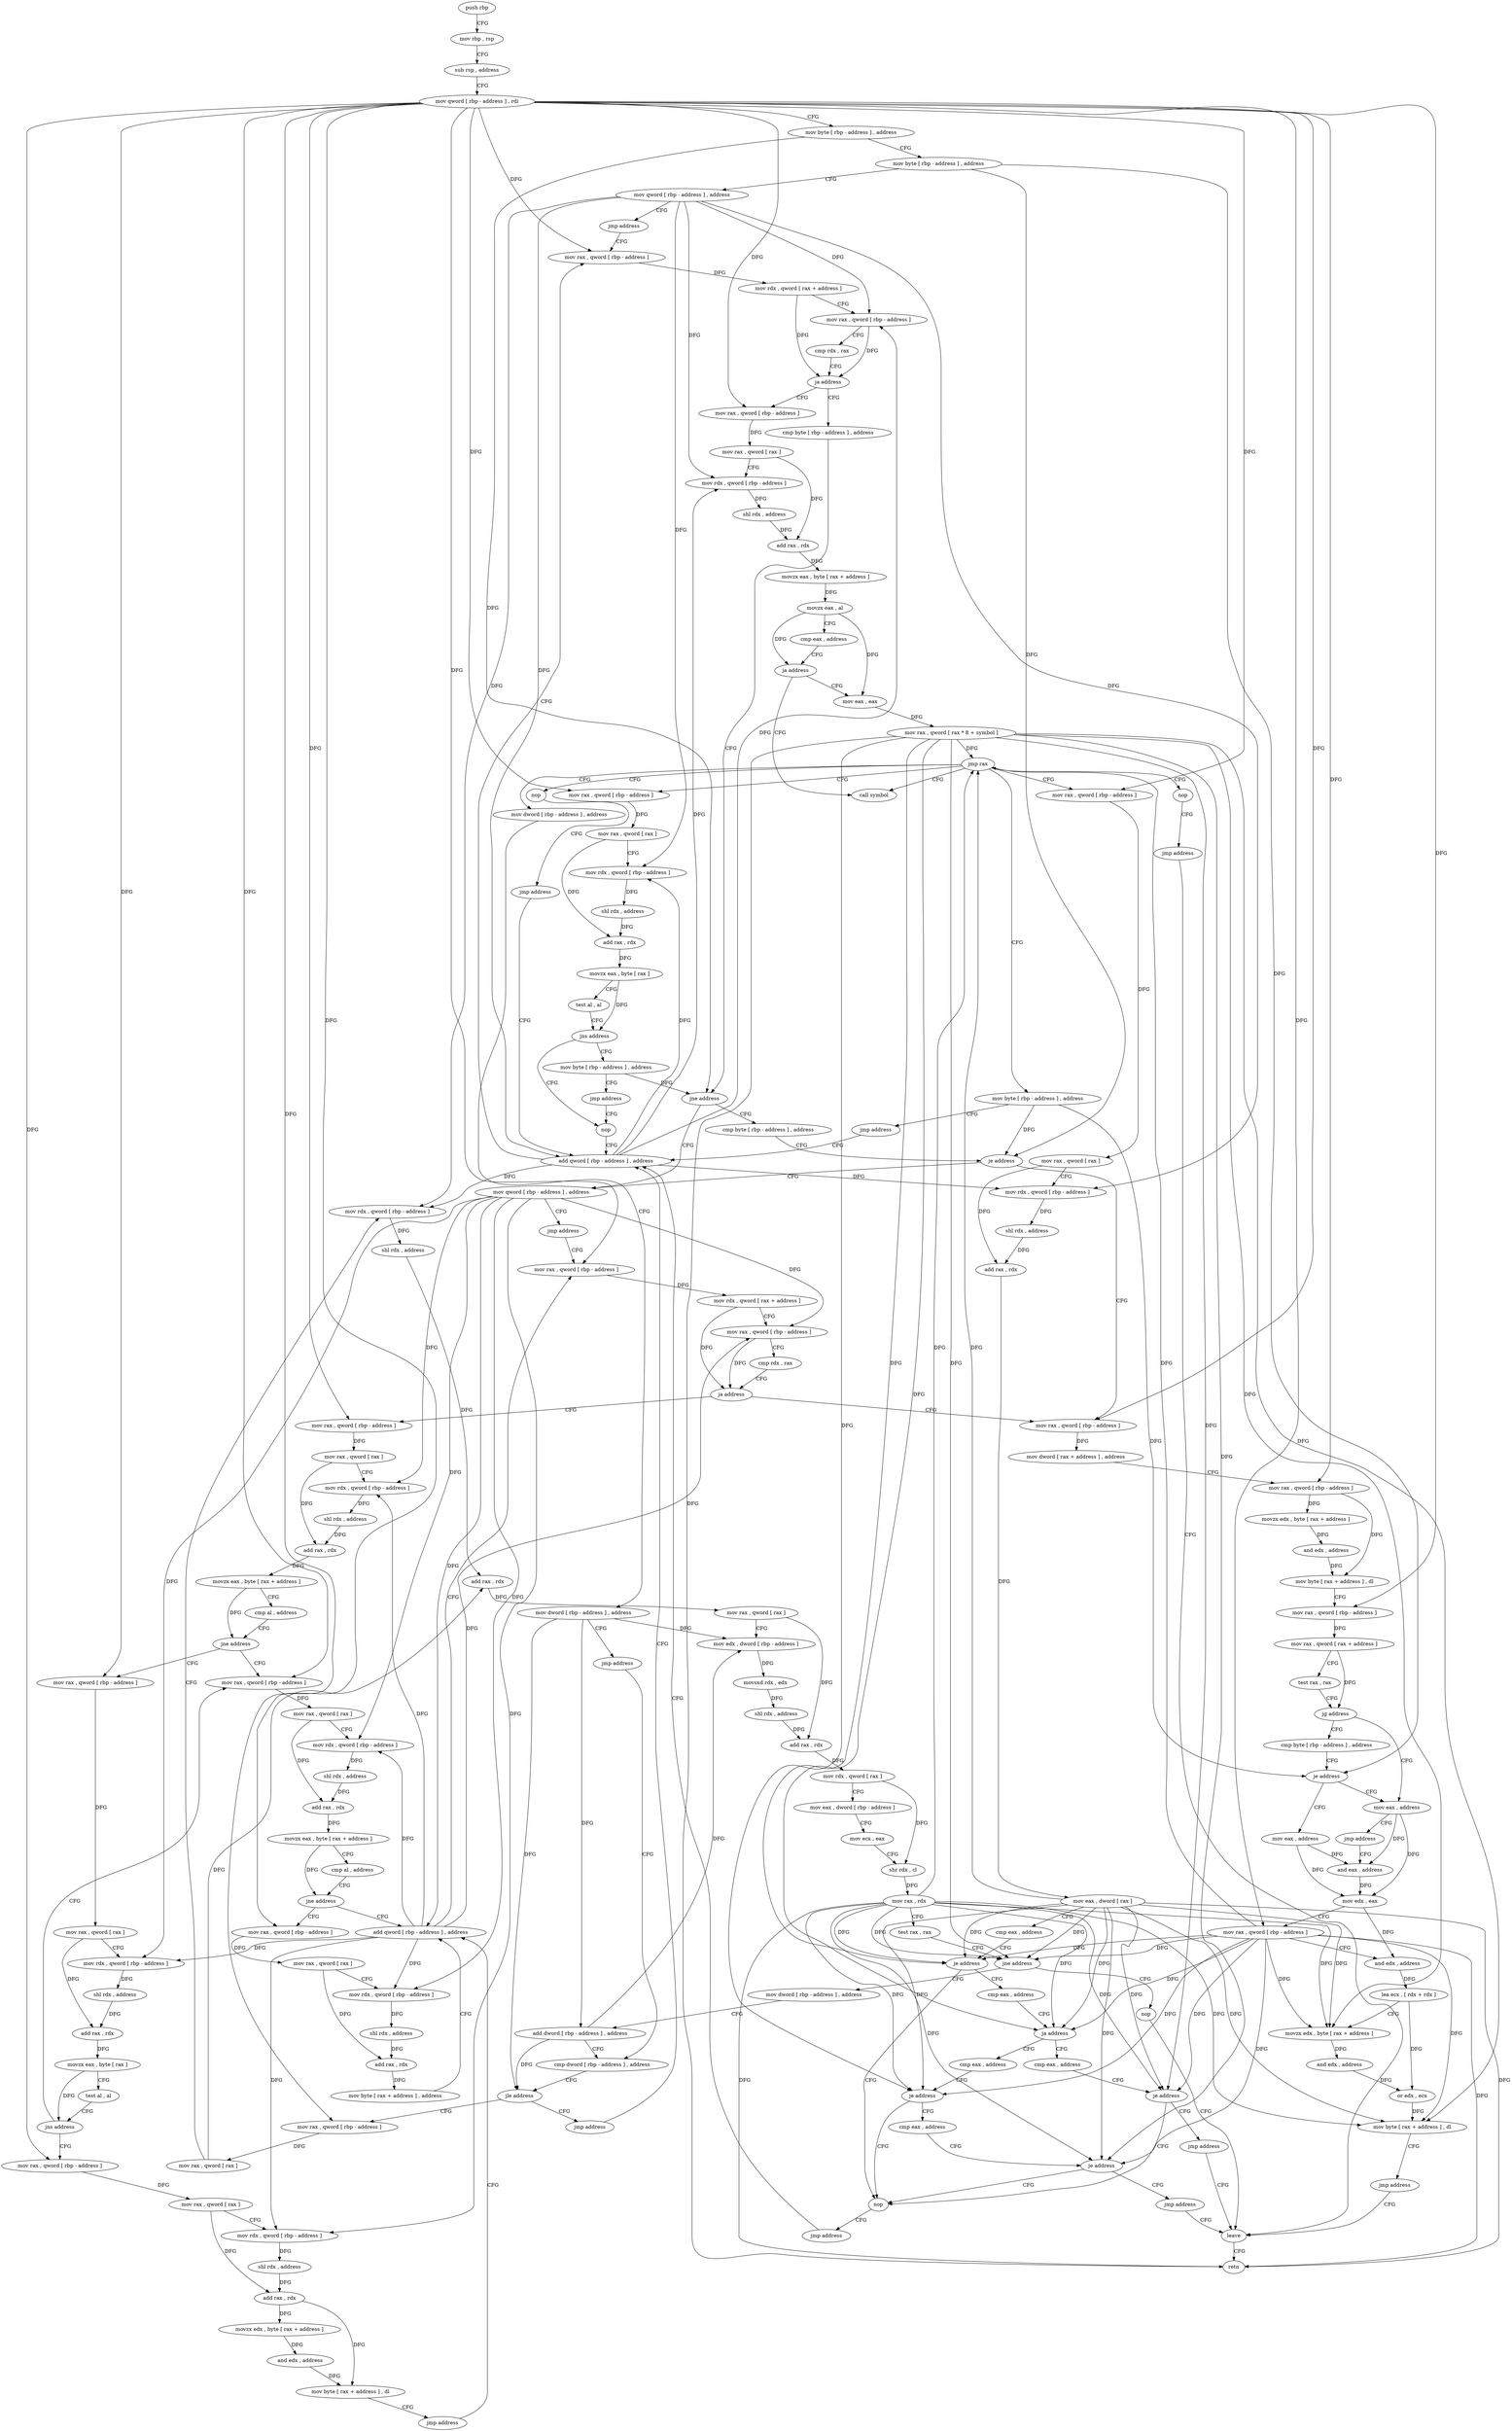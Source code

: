 digraph "func" {
"4391098" [label = "push rbp" ]
"4391099" [label = "mov rbp , rsp" ]
"4391102" [label = "sub rsp , address" ]
"4391106" [label = "mov qword [ rbp - address ] , rdi" ]
"4391110" [label = "mov byte [ rbp - address ] , address" ]
"4391114" [label = "mov byte [ rbp - address ] , address" ]
"4391118" [label = "mov qword [ rbp - address ] , address" ]
"4391126" [label = "jmp address" ]
"4391387" [label = "mov rax , qword [ rbp - address ]" ]
"4391391" [label = "mov rdx , qword [ rax + address ]" ]
"4391395" [label = "mov rax , qword [ rbp - address ]" ]
"4391399" [label = "cmp rdx , rax" ]
"4391402" [label = "ja address" ]
"4391131" [label = "mov rax , qword [ rbp - address ]" ]
"4391408" [label = "cmp byte [ rbp - address ] , address" ]
"4391135" [label = "mov rax , qword [ rax ]" ]
"4391138" [label = "mov rdx , qword [ rbp - address ]" ]
"4391142" [label = "shl rdx , address" ]
"4391146" [label = "add rax , rdx" ]
"4391149" [label = "movzx eax , byte [ rax + address ]" ]
"4391153" [label = "movzx eax , al" ]
"4391156" [label = "cmp eax , address" ]
"4391159" [label = "ja address" ]
"4391373" [label = "call symbol" ]
"4391165" [label = "mov eax , eax" ]
"4391412" [label = "jne address" ]
"4391424" [label = "mov qword [ rbp - address ] , address" ]
"4391414" [label = "cmp byte [ rbp - address ] , address" ]
"4391167" [label = "mov rax , qword [ rax * 8 + symbol ]" ]
"4391175" [label = "jmp rax" ]
"4391177" [label = "mov rax , qword [ rbp - address ]" ]
"4391215" [label = "mov rax , qword [ rbp - address ]" ]
"4391275" [label = "mov byte [ rbp - address ] , address" ]
"4391281" [label = "mov dword [ rbp - address ] , address" ]
"4391378" [label = "nop" ]
"4391695" [label = "nop" ]
"4391432" [label = "jmp address" ]
"4391571" [label = "mov rax , qword [ rbp - address ]" ]
"4391418" [label = "je address" ]
"4391592" [label = "mov rax , qword [ rbp - address ]" ]
"4391181" [label = "mov rax , qword [ rax ]" ]
"4391184" [label = "mov rdx , qword [ rbp - address ]" ]
"4391188" [label = "shl rdx , address" ]
"4391192" [label = "add rax , rdx" ]
"4391195" [label = "movzx eax , byte [ rax ]" ]
"4391198" [label = "test al , al" ]
"4391200" [label = "jns address" ]
"4391381" [label = "nop" ]
"4391206" [label = "mov byte [ rbp - address ] , address" ]
"4391219" [label = "mov rax , qword [ rax ]" ]
"4391222" [label = "mov rdx , qword [ rbp - address ]" ]
"4391226" [label = "shl rdx , address" ]
"4391230" [label = "add rax , rdx" ]
"4391233" [label = "mov eax , dword [ rax ]" ]
"4391235" [label = "cmp eax , address" ]
"4391238" [label = "je address" ]
"4391272" [label = "nop" ]
"4391240" [label = "cmp eax , address" ]
"4391279" [label = "jmp address" ]
"4391382" [label = "add qword [ rbp - address ] , address" ]
"4391288" [label = "mov dword [ rbp - address ] , address" ]
"4391295" [label = "jmp address" ]
"4391365" [label = "cmp dword [ rbp - address ] , address" ]
"4391379" [label = "jmp address" ]
"4391696" [label = "jmp address" ]
"4391699" [label = "leave" ]
"4391575" [label = "mov rdx , qword [ rax + address ]" ]
"4391579" [label = "mov rax , qword [ rbp - address ]" ]
"4391583" [label = "cmp rdx , rax" ]
"4391586" [label = "ja address" ]
"4391437" [label = "mov rax , qword [ rbp - address ]" ]
"4391596" [label = "mov dword [ rax + address ] , address" ]
"4391606" [label = "mov rax , qword [ rbp - address ]" ]
"4391610" [label = "movzx edx , byte [ rax + address ]" ]
"4391617" [label = "and edx , address" ]
"4391620" [label = "mov byte [ rax + address ] , dl" ]
"4391626" [label = "mov rax , qword [ rbp - address ]" ]
"4391630" [label = "mov rax , qword [ rax + address ]" ]
"4391637" [label = "test rax , rax" ]
"4391640" [label = "jg address" ]
"4391648" [label = "mov eax , address" ]
"4391642" [label = "cmp byte [ rbp - address ] , address" ]
"4391210" [label = "jmp address" ]
"4391273" [label = "jmp address" ]
"4391243" [label = "ja address" ]
"4391255" [label = "cmp eax , address" ]
"4391245" [label = "cmp eax , address" ]
"4391369" [label = "jle address" ]
"4391297" [label = "mov rax , qword [ rbp - address ]" ]
"4391371" [label = "jmp address" ]
"4391700" [label = "retn" ]
"4391441" [label = "mov rax , qword [ rax ]" ]
"4391444" [label = "mov rdx , qword [ rbp - address ]" ]
"4391448" [label = "shl rdx , address" ]
"4391452" [label = "add rax , rdx" ]
"4391455" [label = "movzx eax , byte [ rax + address ]" ]
"4391459" [label = "cmp al , address" ]
"4391461" [label = "jne address" ]
"4391518" [label = "mov rax , qword [ rbp - address ]" ]
"4391463" [label = "mov rax , qword [ rbp - address ]" ]
"4391653" [label = "jmp address" ]
"4391660" [label = "and eax , address" ]
"4391646" [label = "je address" ]
"4391655" [label = "mov eax , address" ]
"4391258" [label = "je address" ]
"4391260" [label = "cmp eax , address" ]
"4391248" [label = "je address" ]
"4391250" [label = "jmp address" ]
"4391301" [label = "mov rax , qword [ rax ]" ]
"4391304" [label = "mov rdx , qword [ rbp - address ]" ]
"4391308" [label = "shl rdx , address" ]
"4391312" [label = "add rax , rdx" ]
"4391315" [label = "mov rax , qword [ rax ]" ]
"4391318" [label = "mov edx , dword [ rbp - address ]" ]
"4391321" [label = "movsxd rdx , edx" ]
"4391324" [label = "shl rdx , address" ]
"4391328" [label = "add rax , rdx" ]
"4391331" [label = "mov rdx , qword [ rax ]" ]
"4391334" [label = "mov eax , dword [ rbp - address ]" ]
"4391337" [label = "mov ecx , eax" ]
"4391339" [label = "shr rdx , cl" ]
"4391342" [label = "mov rax , rdx" ]
"4391345" [label = "test rax , rax" ]
"4391348" [label = "jne address" ]
"4391698" [label = "nop" ]
"4391354" [label = "mov dword [ rbp - address ] , address" ]
"4391522" [label = "mov rax , qword [ rax ]" ]
"4391525" [label = "mov rdx , qword [ rbp - address ]" ]
"4391529" [label = "shl rdx , address" ]
"4391533" [label = "add rax , rdx" ]
"4391536" [label = "movzx eax , byte [ rax + address ]" ]
"4391540" [label = "cmp al , address" ]
"4391542" [label = "jne address" ]
"4391566" [label = "add qword [ rbp - address ] , address" ]
"4391544" [label = "mov rax , qword [ rbp - address ]" ]
"4391467" [label = "mov rax , qword [ rax ]" ]
"4391470" [label = "mov rdx , qword [ rbp - address ]" ]
"4391474" [label = "shl rdx , address" ]
"4391478" [label = "add rax , rdx" ]
"4391481" [label = "movzx eax , byte [ rax ]" ]
"4391484" [label = "test al , al" ]
"4391486" [label = "jns address" ]
"4391488" [label = "mov rax , qword [ rbp - address ]" ]
"4391663" [label = "mov edx , eax" ]
"4391665" [label = "mov rax , qword [ rbp - address ]" ]
"4391669" [label = "and edx , address" ]
"4391672" [label = "lea ecx , [ rdx + rdx ]" ]
"4391675" [label = "movzx edx , byte [ rax + address ]" ]
"4391682" [label = "and edx , address" ]
"4391685" [label = "or edx , ecx" ]
"4391687" [label = "mov byte [ rax + address ] , dl" ]
"4391693" [label = "jmp address" ]
"4391265" [label = "je address" ]
"4391267" [label = "jmp address" ]
"4391361" [label = "add dword [ rbp - address ] , address" ]
"4391548" [label = "mov rax , qword [ rax ]" ]
"4391551" [label = "mov rdx , qword [ rbp - address ]" ]
"4391555" [label = "shl rdx , address" ]
"4391559" [label = "add rax , rdx" ]
"4391562" [label = "mov byte [ rax + address ] , address" ]
"4391492" [label = "mov rax , qword [ rax ]" ]
"4391495" [label = "mov rdx , qword [ rbp - address ]" ]
"4391499" [label = "shl rdx , address" ]
"4391503" [label = "add rax , rdx" ]
"4391506" [label = "movzx edx , byte [ rax + address ]" ]
"4391510" [label = "and edx , address" ]
"4391513" [label = "mov byte [ rax + address ] , dl" ]
"4391516" [label = "jmp address" ]
"4391098" -> "4391099" [ label = "CFG" ]
"4391099" -> "4391102" [ label = "CFG" ]
"4391102" -> "4391106" [ label = "CFG" ]
"4391106" -> "4391110" [ label = "CFG" ]
"4391106" -> "4391387" [ label = "DFG" ]
"4391106" -> "4391131" [ label = "DFG" ]
"4391106" -> "4391177" [ label = "DFG" ]
"4391106" -> "4391215" [ label = "DFG" ]
"4391106" -> "4391571" [ label = "DFG" ]
"4391106" -> "4391592" [ label = "DFG" ]
"4391106" -> "4391606" [ label = "DFG" ]
"4391106" -> "4391626" [ label = "DFG" ]
"4391106" -> "4391437" [ label = "DFG" ]
"4391106" -> "4391297" [ label = "DFG" ]
"4391106" -> "4391518" [ label = "DFG" ]
"4391106" -> "4391463" [ label = "DFG" ]
"4391106" -> "4391665" [ label = "DFG" ]
"4391106" -> "4391544" [ label = "DFG" ]
"4391106" -> "4391488" [ label = "DFG" ]
"4391110" -> "4391114" [ label = "CFG" ]
"4391110" -> "4391412" [ label = "DFG" ]
"4391114" -> "4391118" [ label = "CFG" ]
"4391114" -> "4391418" [ label = "DFG" ]
"4391114" -> "4391646" [ label = "DFG" ]
"4391118" -> "4391126" [ label = "CFG" ]
"4391118" -> "4391395" [ label = "DFG" ]
"4391118" -> "4391138" [ label = "DFG" ]
"4391118" -> "4391184" [ label = "DFG" ]
"4391118" -> "4391222" [ label = "DFG" ]
"4391118" -> "4391382" [ label = "DFG" ]
"4391118" -> "4391304" [ label = "DFG" ]
"4391126" -> "4391387" [ label = "CFG" ]
"4391387" -> "4391391" [ label = "DFG" ]
"4391391" -> "4391395" [ label = "CFG" ]
"4391391" -> "4391402" [ label = "DFG" ]
"4391395" -> "4391399" [ label = "CFG" ]
"4391395" -> "4391402" [ label = "DFG" ]
"4391399" -> "4391402" [ label = "CFG" ]
"4391402" -> "4391131" [ label = "CFG" ]
"4391402" -> "4391408" [ label = "CFG" ]
"4391131" -> "4391135" [ label = "DFG" ]
"4391408" -> "4391412" [ label = "CFG" ]
"4391135" -> "4391138" [ label = "CFG" ]
"4391135" -> "4391146" [ label = "DFG" ]
"4391138" -> "4391142" [ label = "DFG" ]
"4391142" -> "4391146" [ label = "DFG" ]
"4391146" -> "4391149" [ label = "DFG" ]
"4391149" -> "4391153" [ label = "DFG" ]
"4391153" -> "4391156" [ label = "CFG" ]
"4391153" -> "4391159" [ label = "DFG" ]
"4391153" -> "4391165" [ label = "DFG" ]
"4391156" -> "4391159" [ label = "CFG" ]
"4391159" -> "4391373" [ label = "CFG" ]
"4391159" -> "4391165" [ label = "CFG" ]
"4391165" -> "4391167" [ label = "DFG" ]
"4391412" -> "4391424" [ label = "CFG" ]
"4391412" -> "4391414" [ label = "CFG" ]
"4391424" -> "4391432" [ label = "CFG" ]
"4391424" -> "4391579" [ label = "DFG" ]
"4391424" -> "4391444" [ label = "DFG" ]
"4391424" -> "4391525" [ label = "DFG" ]
"4391424" -> "4391470" [ label = "DFG" ]
"4391424" -> "4391566" [ label = "DFG" ]
"4391424" -> "4391551" [ label = "DFG" ]
"4391424" -> "4391495" [ label = "DFG" ]
"4391414" -> "4391418" [ label = "CFG" ]
"4391167" -> "4391175" [ label = "DFG" ]
"4391167" -> "4391238" [ label = "DFG" ]
"4391167" -> "4391243" [ label = "DFG" ]
"4391167" -> "4391700" [ label = "DFG" ]
"4391167" -> "4391258" [ label = "DFG" ]
"4391167" -> "4391248" [ label = "DFG" ]
"4391167" -> "4391348" [ label = "DFG" ]
"4391167" -> "4391675" [ label = "DFG" ]
"4391167" -> "4391687" [ label = "DFG" ]
"4391167" -> "4391265" [ label = "DFG" ]
"4391175" -> "4391177" [ label = "CFG" ]
"4391175" -> "4391215" [ label = "CFG" ]
"4391175" -> "4391275" [ label = "CFG" ]
"4391175" -> "4391281" [ label = "CFG" ]
"4391175" -> "4391373" [ label = "CFG" ]
"4391175" -> "4391378" [ label = "CFG" ]
"4391175" -> "4391695" [ label = "CFG" ]
"4391177" -> "4391181" [ label = "DFG" ]
"4391215" -> "4391219" [ label = "DFG" ]
"4391275" -> "4391279" [ label = "CFG" ]
"4391275" -> "4391418" [ label = "DFG" ]
"4391275" -> "4391646" [ label = "DFG" ]
"4391281" -> "4391288" [ label = "CFG" ]
"4391378" -> "4391379" [ label = "CFG" ]
"4391695" -> "4391696" [ label = "CFG" ]
"4391432" -> "4391571" [ label = "CFG" ]
"4391571" -> "4391575" [ label = "DFG" ]
"4391418" -> "4391592" [ label = "CFG" ]
"4391418" -> "4391424" [ label = "CFG" ]
"4391592" -> "4391596" [ label = "DFG" ]
"4391181" -> "4391184" [ label = "CFG" ]
"4391181" -> "4391192" [ label = "DFG" ]
"4391184" -> "4391188" [ label = "DFG" ]
"4391188" -> "4391192" [ label = "DFG" ]
"4391192" -> "4391195" [ label = "DFG" ]
"4391195" -> "4391198" [ label = "CFG" ]
"4391195" -> "4391200" [ label = "DFG" ]
"4391198" -> "4391200" [ label = "CFG" ]
"4391200" -> "4391381" [ label = "CFG" ]
"4391200" -> "4391206" [ label = "CFG" ]
"4391381" -> "4391382" [ label = "CFG" ]
"4391206" -> "4391210" [ label = "CFG" ]
"4391206" -> "4391412" [ label = "DFG" ]
"4391219" -> "4391222" [ label = "CFG" ]
"4391219" -> "4391230" [ label = "DFG" ]
"4391222" -> "4391226" [ label = "DFG" ]
"4391226" -> "4391230" [ label = "DFG" ]
"4391230" -> "4391233" [ label = "DFG" ]
"4391233" -> "4391235" [ label = "CFG" ]
"4391233" -> "4391175" [ label = "DFG" ]
"4391233" -> "4391238" [ label = "DFG" ]
"4391233" -> "4391243" [ label = "DFG" ]
"4391233" -> "4391700" [ label = "DFG" ]
"4391233" -> "4391258" [ label = "DFG" ]
"4391233" -> "4391248" [ label = "DFG" ]
"4391233" -> "4391348" [ label = "DFG" ]
"4391233" -> "4391675" [ label = "DFG" ]
"4391233" -> "4391687" [ label = "DFG" ]
"4391233" -> "4391265" [ label = "DFG" ]
"4391235" -> "4391238" [ label = "CFG" ]
"4391238" -> "4391272" [ label = "CFG" ]
"4391238" -> "4391240" [ label = "CFG" ]
"4391272" -> "4391273" [ label = "CFG" ]
"4391240" -> "4391243" [ label = "CFG" ]
"4391279" -> "4391382" [ label = "CFG" ]
"4391382" -> "4391387" [ label = "CFG" ]
"4391382" -> "4391395" [ label = "DFG" ]
"4391382" -> "4391138" [ label = "DFG" ]
"4391382" -> "4391184" [ label = "DFG" ]
"4391382" -> "4391222" [ label = "DFG" ]
"4391382" -> "4391304" [ label = "DFG" ]
"4391288" -> "4391295" [ label = "CFG" ]
"4391288" -> "4391369" [ label = "DFG" ]
"4391288" -> "4391318" [ label = "DFG" ]
"4391288" -> "4391361" [ label = "DFG" ]
"4391295" -> "4391365" [ label = "CFG" ]
"4391365" -> "4391369" [ label = "CFG" ]
"4391379" -> "4391382" [ label = "CFG" ]
"4391696" -> "4391699" [ label = "CFG" ]
"4391699" -> "4391700" [ label = "CFG" ]
"4391575" -> "4391579" [ label = "CFG" ]
"4391575" -> "4391586" [ label = "DFG" ]
"4391579" -> "4391583" [ label = "CFG" ]
"4391579" -> "4391586" [ label = "DFG" ]
"4391583" -> "4391586" [ label = "CFG" ]
"4391586" -> "4391437" [ label = "CFG" ]
"4391586" -> "4391592" [ label = "CFG" ]
"4391437" -> "4391441" [ label = "DFG" ]
"4391596" -> "4391606" [ label = "CFG" ]
"4391606" -> "4391610" [ label = "DFG" ]
"4391606" -> "4391620" [ label = "DFG" ]
"4391610" -> "4391617" [ label = "DFG" ]
"4391617" -> "4391620" [ label = "DFG" ]
"4391620" -> "4391626" [ label = "CFG" ]
"4391626" -> "4391630" [ label = "DFG" ]
"4391630" -> "4391637" [ label = "CFG" ]
"4391630" -> "4391640" [ label = "DFG" ]
"4391637" -> "4391640" [ label = "CFG" ]
"4391640" -> "4391648" [ label = "CFG" ]
"4391640" -> "4391642" [ label = "CFG" ]
"4391648" -> "4391653" [ label = "CFG" ]
"4391648" -> "4391660" [ label = "DFG" ]
"4391648" -> "4391663" [ label = "DFG" ]
"4391642" -> "4391646" [ label = "CFG" ]
"4391210" -> "4391381" [ label = "CFG" ]
"4391273" -> "4391382" [ label = "CFG" ]
"4391243" -> "4391255" [ label = "CFG" ]
"4391243" -> "4391245" [ label = "CFG" ]
"4391255" -> "4391258" [ label = "CFG" ]
"4391245" -> "4391248" [ label = "CFG" ]
"4391369" -> "4391297" [ label = "CFG" ]
"4391369" -> "4391371" [ label = "CFG" ]
"4391297" -> "4391301" [ label = "DFG" ]
"4391371" -> "4391382" [ label = "CFG" ]
"4391441" -> "4391444" [ label = "CFG" ]
"4391441" -> "4391452" [ label = "DFG" ]
"4391444" -> "4391448" [ label = "DFG" ]
"4391448" -> "4391452" [ label = "DFG" ]
"4391452" -> "4391455" [ label = "DFG" ]
"4391455" -> "4391459" [ label = "CFG" ]
"4391455" -> "4391461" [ label = "DFG" ]
"4391459" -> "4391461" [ label = "CFG" ]
"4391461" -> "4391518" [ label = "CFG" ]
"4391461" -> "4391463" [ label = "CFG" ]
"4391518" -> "4391522" [ label = "DFG" ]
"4391463" -> "4391467" [ label = "DFG" ]
"4391653" -> "4391660" [ label = "CFG" ]
"4391660" -> "4391663" [ label = "DFG" ]
"4391646" -> "4391655" [ label = "CFG" ]
"4391646" -> "4391648" [ label = "CFG" ]
"4391655" -> "4391660" [ label = "DFG" ]
"4391655" -> "4391663" [ label = "DFG" ]
"4391258" -> "4391272" [ label = "CFG" ]
"4391258" -> "4391260" [ label = "CFG" ]
"4391260" -> "4391265" [ label = "CFG" ]
"4391248" -> "4391272" [ label = "CFG" ]
"4391248" -> "4391250" [ label = "CFG" ]
"4391250" -> "4391699" [ label = "CFG" ]
"4391301" -> "4391304" [ label = "CFG" ]
"4391301" -> "4391312" [ label = "DFG" ]
"4391304" -> "4391308" [ label = "DFG" ]
"4391308" -> "4391312" [ label = "DFG" ]
"4391312" -> "4391315" [ label = "DFG" ]
"4391315" -> "4391318" [ label = "CFG" ]
"4391315" -> "4391328" [ label = "DFG" ]
"4391318" -> "4391321" [ label = "DFG" ]
"4391321" -> "4391324" [ label = "DFG" ]
"4391324" -> "4391328" [ label = "DFG" ]
"4391328" -> "4391331" [ label = "DFG" ]
"4391331" -> "4391334" [ label = "CFG" ]
"4391331" -> "4391339" [ label = "DFG" ]
"4391334" -> "4391337" [ label = "CFG" ]
"4391337" -> "4391339" [ label = "CFG" ]
"4391339" -> "4391342" [ label = "DFG" ]
"4391342" -> "4391345" [ label = "CFG" ]
"4391342" -> "4391175" [ label = "DFG" ]
"4391342" -> "4391238" [ label = "DFG" ]
"4391342" -> "4391243" [ label = "DFG" ]
"4391342" -> "4391258" [ label = "DFG" ]
"4391342" -> "4391248" [ label = "DFG" ]
"4391342" -> "4391700" [ label = "DFG" ]
"4391342" -> "4391348" [ label = "DFG" ]
"4391342" -> "4391675" [ label = "DFG" ]
"4391342" -> "4391687" [ label = "DFG" ]
"4391342" -> "4391265" [ label = "DFG" ]
"4391345" -> "4391348" [ label = "CFG" ]
"4391348" -> "4391698" [ label = "CFG" ]
"4391348" -> "4391354" [ label = "CFG" ]
"4391698" -> "4391699" [ label = "CFG" ]
"4391354" -> "4391361" [ label = "CFG" ]
"4391522" -> "4391525" [ label = "CFG" ]
"4391522" -> "4391533" [ label = "DFG" ]
"4391525" -> "4391529" [ label = "DFG" ]
"4391529" -> "4391533" [ label = "DFG" ]
"4391533" -> "4391536" [ label = "DFG" ]
"4391536" -> "4391540" [ label = "CFG" ]
"4391536" -> "4391542" [ label = "DFG" ]
"4391540" -> "4391542" [ label = "CFG" ]
"4391542" -> "4391566" [ label = "CFG" ]
"4391542" -> "4391544" [ label = "CFG" ]
"4391566" -> "4391571" [ label = "CFG" ]
"4391566" -> "4391579" [ label = "DFG" ]
"4391566" -> "4391444" [ label = "DFG" ]
"4391566" -> "4391525" [ label = "DFG" ]
"4391566" -> "4391470" [ label = "DFG" ]
"4391566" -> "4391551" [ label = "DFG" ]
"4391566" -> "4391495" [ label = "DFG" ]
"4391544" -> "4391548" [ label = "DFG" ]
"4391467" -> "4391470" [ label = "CFG" ]
"4391467" -> "4391478" [ label = "DFG" ]
"4391470" -> "4391474" [ label = "DFG" ]
"4391474" -> "4391478" [ label = "DFG" ]
"4391478" -> "4391481" [ label = "DFG" ]
"4391481" -> "4391484" [ label = "CFG" ]
"4391481" -> "4391486" [ label = "DFG" ]
"4391484" -> "4391486" [ label = "CFG" ]
"4391486" -> "4391518" [ label = "CFG" ]
"4391486" -> "4391488" [ label = "CFG" ]
"4391488" -> "4391492" [ label = "DFG" ]
"4391663" -> "4391665" [ label = "CFG" ]
"4391663" -> "4391669" [ label = "DFG" ]
"4391665" -> "4391669" [ label = "CFG" ]
"4391665" -> "4391175" [ label = "DFG" ]
"4391665" -> "4391238" [ label = "DFG" ]
"4391665" -> "4391243" [ label = "DFG" ]
"4391665" -> "4391258" [ label = "DFG" ]
"4391665" -> "4391248" [ label = "DFG" ]
"4391665" -> "4391348" [ label = "DFG" ]
"4391665" -> "4391700" [ label = "DFG" ]
"4391665" -> "4391675" [ label = "DFG" ]
"4391665" -> "4391687" [ label = "DFG" ]
"4391665" -> "4391265" [ label = "DFG" ]
"4391669" -> "4391672" [ label = "DFG" ]
"4391672" -> "4391675" [ label = "CFG" ]
"4391672" -> "4391685" [ label = "DFG" ]
"4391675" -> "4391682" [ label = "DFG" ]
"4391682" -> "4391685" [ label = "DFG" ]
"4391685" -> "4391687" [ label = "DFG" ]
"4391687" -> "4391693" [ label = "CFG" ]
"4391693" -> "4391699" [ label = "CFG" ]
"4391265" -> "4391272" [ label = "CFG" ]
"4391265" -> "4391267" [ label = "CFG" ]
"4391267" -> "4391699" [ label = "CFG" ]
"4391361" -> "4391365" [ label = "CFG" ]
"4391361" -> "4391369" [ label = "DFG" ]
"4391361" -> "4391318" [ label = "DFG" ]
"4391548" -> "4391551" [ label = "CFG" ]
"4391548" -> "4391559" [ label = "DFG" ]
"4391551" -> "4391555" [ label = "DFG" ]
"4391555" -> "4391559" [ label = "DFG" ]
"4391559" -> "4391562" [ label = "DFG" ]
"4391562" -> "4391566" [ label = "CFG" ]
"4391492" -> "4391495" [ label = "CFG" ]
"4391492" -> "4391503" [ label = "DFG" ]
"4391495" -> "4391499" [ label = "DFG" ]
"4391499" -> "4391503" [ label = "DFG" ]
"4391503" -> "4391506" [ label = "DFG" ]
"4391503" -> "4391513" [ label = "DFG" ]
"4391506" -> "4391510" [ label = "DFG" ]
"4391510" -> "4391513" [ label = "DFG" ]
"4391513" -> "4391516" [ label = "CFG" ]
"4391516" -> "4391566" [ label = "CFG" ]
}
